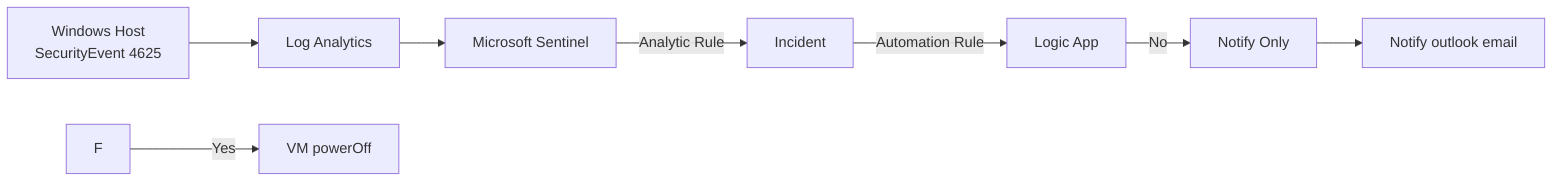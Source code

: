 flowchart LR
  A[Windows Host\nSecurityEvent 4625] --> B[Log Analytics]
  B --> C[Microsoft Sentinel]
  C -->|Analytic Rule| D[Incident]
  D -->|Automation Rule| E[Logic App]
  E -- No --> G[Notify Only]
  F -- Yes --> H[VM powerOff]
  G --> I[Notify outlook email]
